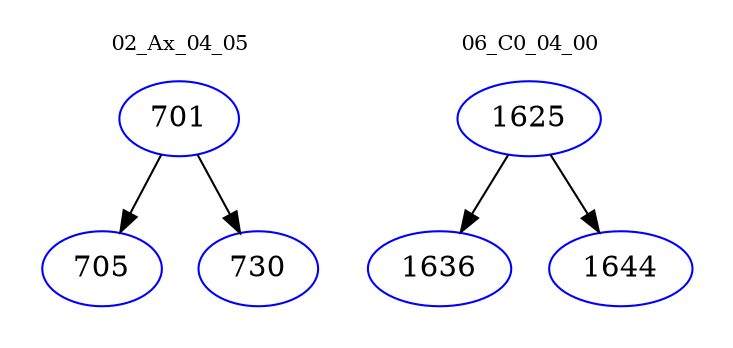 digraph{
subgraph cluster_0 {
color = white
label = "02_Ax_04_05";
fontsize=10;
T0_701 [label="701", color="blue"]
T0_701 -> T0_705 [color="black"]
T0_705 [label="705", color="blue"]
T0_701 -> T0_730 [color="black"]
T0_730 [label="730", color="blue"]
}
subgraph cluster_1 {
color = white
label = "06_C0_04_00";
fontsize=10;
T1_1625 [label="1625", color="blue"]
T1_1625 -> T1_1636 [color="black"]
T1_1636 [label="1636", color="blue"]
T1_1625 -> T1_1644 [color="black"]
T1_1644 [label="1644", color="blue"]
}
}
